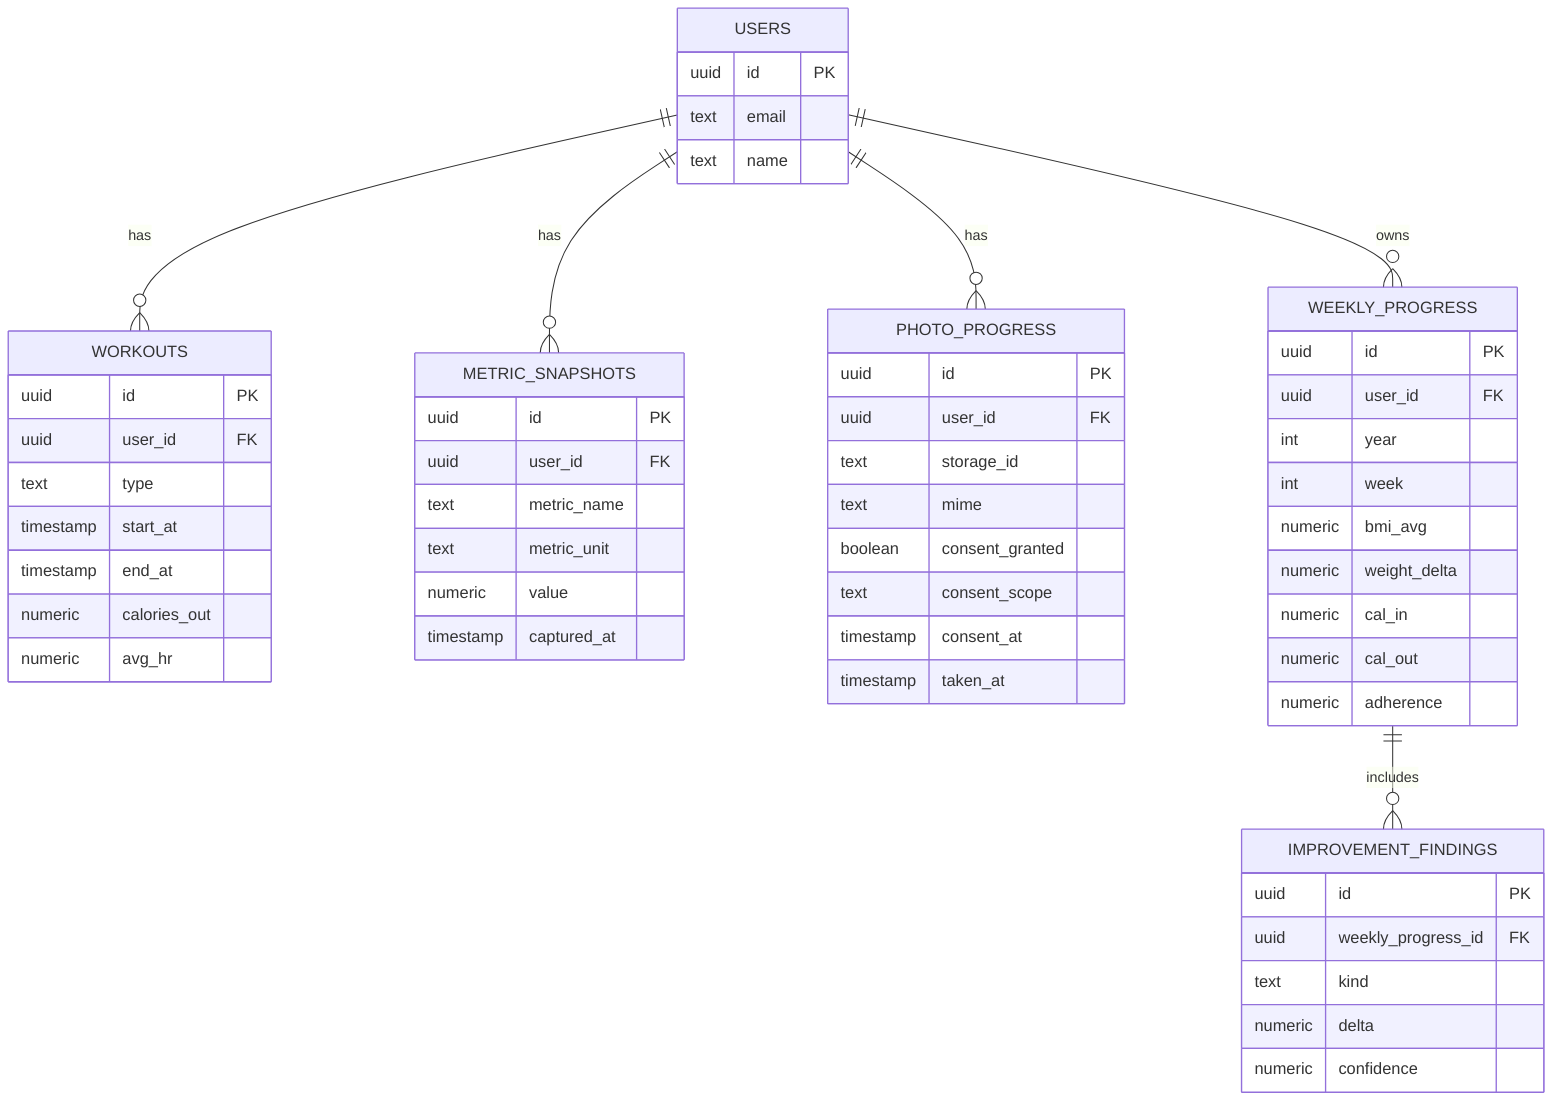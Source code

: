 erDiagram
  USERS ||--o{ WORKOUTS : has
  USERS ||--o{ METRIC_SNAPSHOTS : has
  USERS ||--o{ PHOTO_PROGRESS : has
  USERS ||--o{ WEEKLY_PROGRESS : owns
  WEEKLY_PROGRESS ||--o{ IMPROVEMENT_FINDINGS : includes

  USERS {
    uuid id PK
    text email
    text name
  }

  WORKOUTS {
    uuid id PK
    uuid user_id FK
    text type
    timestamp start_at
    timestamp end_at
    numeric calories_out
    numeric avg_hr
  }

  METRIC_SNAPSHOTS {
    uuid id PK
    uuid user_id FK
    text metric_name
    text metric_unit
    numeric value
    timestamp captured_at
  }

  PHOTO_PROGRESS {
    uuid id PK
    uuid user_id FK
    text storage_id
    text mime
    boolean consent_granted
    text consent_scope
    timestamp consent_at
    timestamp taken_at
  }

  WEEKLY_PROGRESS {
    uuid id PK
    uuid user_id FK
    int year
    int week
    numeric bmi_avg
    numeric weight_delta
    numeric cal_in
    numeric cal_out
    numeric adherence
  }

  IMPROVEMENT_FINDINGS {
    uuid id PK
    uuid weekly_progress_id FK
    text kind
    numeric delta
    numeric confidence
  }